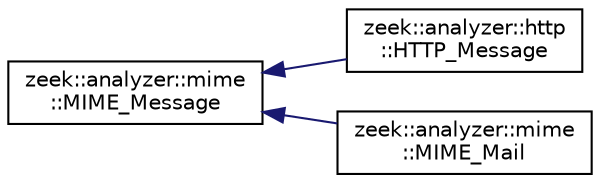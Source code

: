 digraph "Graphical Class Hierarchy"
{
 // LATEX_PDF_SIZE
  edge [fontname="Helvetica",fontsize="10",labelfontname="Helvetica",labelfontsize="10"];
  node [fontname="Helvetica",fontsize="10",shape=record];
  rankdir="LR";
  Node0 [label="zeek::analyzer::mime\l::MIME_Message",height=0.2,width=0.4,color="black", fillcolor="white", style="filled",URL="$df/d4e/classzeek_1_1analyzer_1_1mime_1_1MIME__Message.html",tooltip=" "];
  Node0 -> Node1 [dir="back",color="midnightblue",fontsize="10",style="solid",fontname="Helvetica"];
  Node1 [label="zeek::analyzer::http\l::HTTP_Message",height=0.2,width=0.4,color="black", fillcolor="white", style="filled",URL="$db/d25/classzeek_1_1analyzer_1_1http_1_1HTTP__Message.html",tooltip=" "];
  Node0 -> Node2 [dir="back",color="midnightblue",fontsize="10",style="solid",fontname="Helvetica"];
  Node2 [label="zeek::analyzer::mime\l::MIME_Mail",height=0.2,width=0.4,color="black", fillcolor="white", style="filled",URL="$dc/d2e/classzeek_1_1analyzer_1_1mime_1_1MIME__Mail.html",tooltip=" "];
}
